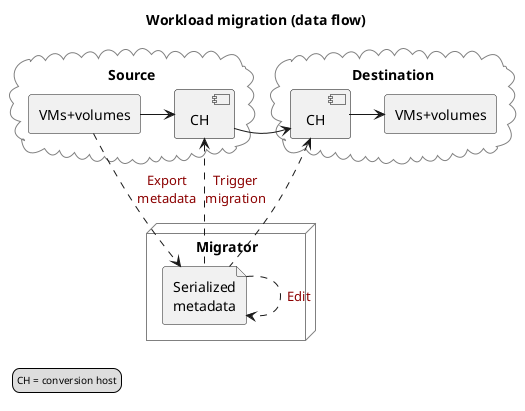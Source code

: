 @startuml

skinparam ArrowFontColor darkred
skinparam CloudBorderColor gray
skinparam ComponentBorderColor black
skinparam NodeBorderColor gray
skinparam LegendFontSize 10
skinparam NoteFontSize 9

title Workload migration (data flow)

cloud Source {
    rectangle "VMs+volumes" as src_res
    component "CH" as src_ch
}

cloud Destination {
    rectangle "VMs+volumes" as dst_res
    component "CH" as dst_ch
}

src_res -right-> src_ch
src_ch -right-> dst_ch
dst_ch -right-> dst_res


node Migrator {
    file "Serialized\nmetadata" as ser_res
}

src_res .down.> ser_res : Export\nmetadata
ser_res .up.> src_ch : Trigger\nmigration
ser_res .up.> dst_ch

ser_res .down.> ser_res : Edit

legend bottom left
    CH = conversion host
endlegend

@enduml
